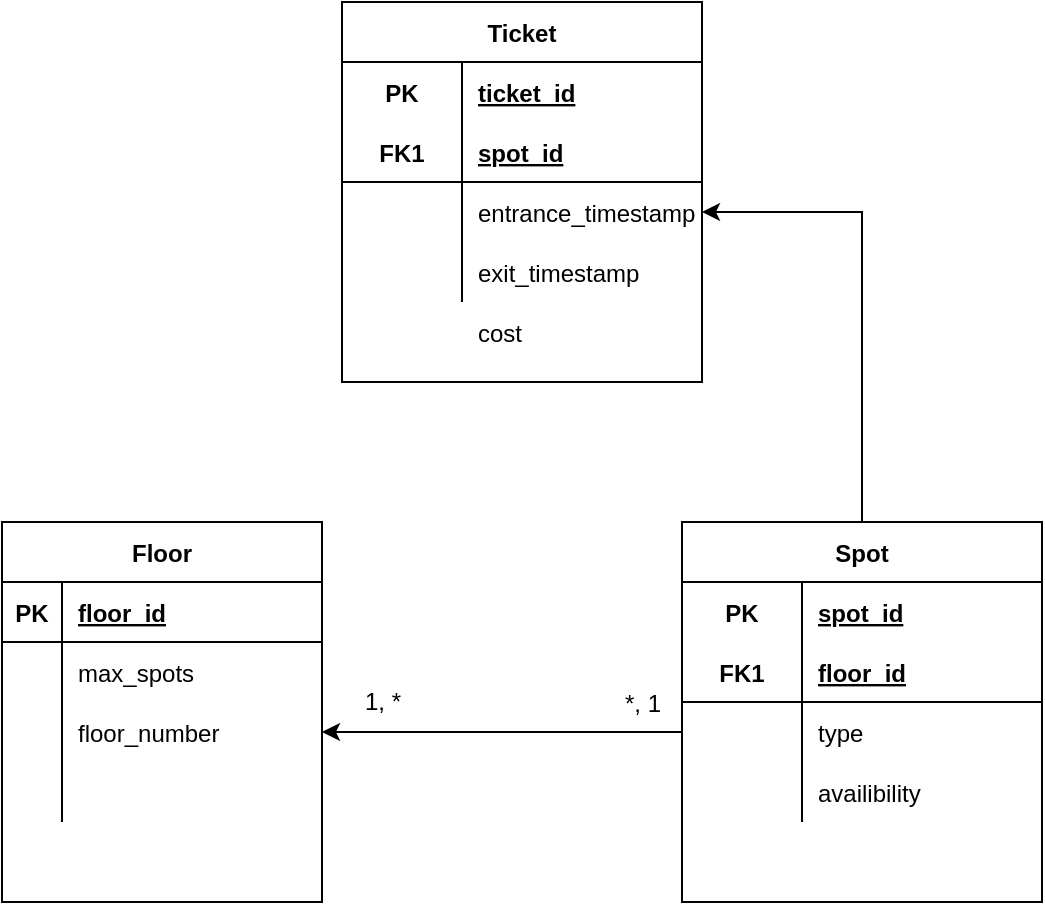 <mxfile version="20.2.8" type="device"><diagram id="4Dku3o1dPT4sSk9cNAd2" name="Page-1"><mxGraphModel dx="1426" dy="724" grid="1" gridSize="10" guides="1" tooltips="1" connect="1" arrows="1" fold="1" page="1" pageScale="1" pageWidth="827" pageHeight="1169" math="0" shadow="0"><root><mxCell id="0"/><mxCell id="1" parent="0"/><mxCell id="1g5H6S65jIl1ZgoQQO-4-1" value="Floor" style="shape=table;startSize=30;container=1;collapsible=1;childLayout=tableLayout;fixedRows=1;rowLines=0;fontStyle=1;align=center;resizeLast=1;" vertex="1" parent="1"><mxGeometry x="110" y="380" width="160" height="190" as="geometry"/></mxCell><mxCell id="1g5H6S65jIl1ZgoQQO-4-2" value="" style="shape=tableRow;horizontal=0;startSize=0;swimlaneHead=0;swimlaneBody=0;fillColor=none;collapsible=0;dropTarget=0;points=[[0,0.5],[1,0.5]];portConstraint=eastwest;top=0;left=0;right=0;bottom=1;" vertex="1" parent="1g5H6S65jIl1ZgoQQO-4-1"><mxGeometry y="30" width="160" height="30" as="geometry"/></mxCell><mxCell id="1g5H6S65jIl1ZgoQQO-4-3" value="PK" style="shape=partialRectangle;connectable=0;fillColor=none;top=0;left=0;bottom=0;right=0;fontStyle=1;overflow=hidden;" vertex="1" parent="1g5H6S65jIl1ZgoQQO-4-2"><mxGeometry width="30" height="30" as="geometry"><mxRectangle width="30" height="30" as="alternateBounds"/></mxGeometry></mxCell><mxCell id="1g5H6S65jIl1ZgoQQO-4-4" value="floor_id" style="shape=partialRectangle;connectable=0;fillColor=none;top=0;left=0;bottom=0;right=0;align=left;spacingLeft=6;fontStyle=5;overflow=hidden;" vertex="1" parent="1g5H6S65jIl1ZgoQQO-4-2"><mxGeometry x="30" width="130" height="30" as="geometry"><mxRectangle width="130" height="30" as="alternateBounds"/></mxGeometry></mxCell><mxCell id="1g5H6S65jIl1ZgoQQO-4-5" value="" style="shape=tableRow;horizontal=0;startSize=0;swimlaneHead=0;swimlaneBody=0;fillColor=none;collapsible=0;dropTarget=0;points=[[0,0.5],[1,0.5]];portConstraint=eastwest;top=0;left=0;right=0;bottom=0;" vertex="1" parent="1g5H6S65jIl1ZgoQQO-4-1"><mxGeometry y="60" width="160" height="30" as="geometry"/></mxCell><mxCell id="1g5H6S65jIl1ZgoQQO-4-6" value="" style="shape=partialRectangle;connectable=0;fillColor=none;top=0;left=0;bottom=0;right=0;editable=1;overflow=hidden;" vertex="1" parent="1g5H6S65jIl1ZgoQQO-4-5"><mxGeometry width="30" height="30" as="geometry"><mxRectangle width="30" height="30" as="alternateBounds"/></mxGeometry></mxCell><mxCell id="1g5H6S65jIl1ZgoQQO-4-7" value="max_spots" style="shape=partialRectangle;connectable=0;fillColor=none;top=0;left=0;bottom=0;right=0;align=left;spacingLeft=6;overflow=hidden;" vertex="1" parent="1g5H6S65jIl1ZgoQQO-4-5"><mxGeometry x="30" width="130" height="30" as="geometry"><mxRectangle width="130" height="30" as="alternateBounds"/></mxGeometry></mxCell><mxCell id="1g5H6S65jIl1ZgoQQO-4-8" value="" style="shape=tableRow;horizontal=0;startSize=0;swimlaneHead=0;swimlaneBody=0;fillColor=none;collapsible=0;dropTarget=0;points=[[0,0.5],[1,0.5]];portConstraint=eastwest;top=0;left=0;right=0;bottom=0;" vertex="1" parent="1g5H6S65jIl1ZgoQQO-4-1"><mxGeometry y="90" width="160" height="30" as="geometry"/></mxCell><mxCell id="1g5H6S65jIl1ZgoQQO-4-9" value="" style="shape=partialRectangle;connectable=0;fillColor=none;top=0;left=0;bottom=0;right=0;editable=1;overflow=hidden;" vertex="1" parent="1g5H6S65jIl1ZgoQQO-4-8"><mxGeometry width="30" height="30" as="geometry"><mxRectangle width="30" height="30" as="alternateBounds"/></mxGeometry></mxCell><mxCell id="1g5H6S65jIl1ZgoQQO-4-10" value="floor_number" style="shape=partialRectangle;connectable=0;fillColor=none;top=0;left=0;bottom=0;right=0;align=left;spacingLeft=6;overflow=hidden;" vertex="1" parent="1g5H6S65jIl1ZgoQQO-4-8"><mxGeometry x="30" width="130" height="30" as="geometry"><mxRectangle width="130" height="30" as="alternateBounds"/></mxGeometry></mxCell><mxCell id="1g5H6S65jIl1ZgoQQO-4-11" value="" style="shape=tableRow;horizontal=0;startSize=0;swimlaneHead=0;swimlaneBody=0;fillColor=none;collapsible=0;dropTarget=0;points=[[0,0.5],[1,0.5]];portConstraint=eastwest;top=0;left=0;right=0;bottom=0;" vertex="1" parent="1g5H6S65jIl1ZgoQQO-4-1"><mxGeometry y="120" width="160" height="30" as="geometry"/></mxCell><mxCell id="1g5H6S65jIl1ZgoQQO-4-12" value="" style="shape=partialRectangle;connectable=0;fillColor=none;top=0;left=0;bottom=0;right=0;editable=1;overflow=hidden;" vertex="1" parent="1g5H6S65jIl1ZgoQQO-4-11"><mxGeometry width="30" height="30" as="geometry"><mxRectangle width="30" height="30" as="alternateBounds"/></mxGeometry></mxCell><mxCell id="1g5H6S65jIl1ZgoQQO-4-13" value="" style="shape=partialRectangle;connectable=0;fillColor=none;top=0;left=0;bottom=0;right=0;align=left;spacingLeft=6;overflow=hidden;" vertex="1" parent="1g5H6S65jIl1ZgoQQO-4-11"><mxGeometry x="30" width="130" height="30" as="geometry"><mxRectangle width="130" height="30" as="alternateBounds"/></mxGeometry></mxCell><mxCell id="1g5H6S65jIl1ZgoQQO-4-40" style="edgeStyle=orthogonalEdgeStyle;rounded=0;orthogonalLoop=1;jettySize=auto;html=1;entryX=1;entryY=0.5;entryDx=0;entryDy=0;" edge="1" parent="1" source="1g5H6S65jIl1ZgoQQO-4-27" target="1g5H6S65jIl1ZgoQQO-4-8"><mxGeometry relative="1" as="geometry"><Array as="points"><mxPoint x="400" y="485"/><mxPoint x="400" y="485"/></Array></mxGeometry></mxCell><mxCell id="1g5H6S65jIl1ZgoQQO-4-113" style="edgeStyle=orthogonalEdgeStyle;rounded=0;orthogonalLoop=1;jettySize=auto;html=1;entryX=1;entryY=0.5;entryDx=0;entryDy=0;" edge="1" parent="1" source="1g5H6S65jIl1ZgoQQO-4-27" target="1g5H6S65jIl1ZgoQQO-4-102"><mxGeometry relative="1" as="geometry"/></mxCell><mxCell id="1g5H6S65jIl1ZgoQQO-4-27" value="Spot" style="shape=table;startSize=30;container=1;collapsible=1;childLayout=tableLayout;fixedRows=1;rowLines=0;fontStyle=1;align=center;resizeLast=1;" vertex="1" parent="1"><mxGeometry x="450" y="380" width="180" height="190" as="geometry"/></mxCell><mxCell id="1g5H6S65jIl1ZgoQQO-4-28" value="" style="shape=tableRow;horizontal=0;startSize=0;swimlaneHead=0;swimlaneBody=0;fillColor=none;collapsible=0;dropTarget=0;points=[[0,0.5],[1,0.5]];portConstraint=eastwest;top=0;left=0;right=0;bottom=0;" vertex="1" parent="1g5H6S65jIl1ZgoQQO-4-27"><mxGeometry y="30" width="180" height="30" as="geometry"/></mxCell><mxCell id="1g5H6S65jIl1ZgoQQO-4-29" value="PK" style="shape=partialRectangle;connectable=0;fillColor=none;top=0;left=0;bottom=0;right=0;fontStyle=1;overflow=hidden;" vertex="1" parent="1g5H6S65jIl1ZgoQQO-4-28"><mxGeometry width="60" height="30" as="geometry"><mxRectangle width="60" height="30" as="alternateBounds"/></mxGeometry></mxCell><mxCell id="1g5H6S65jIl1ZgoQQO-4-30" value="spot_id" style="shape=partialRectangle;connectable=0;fillColor=none;top=0;left=0;bottom=0;right=0;align=left;spacingLeft=6;fontStyle=5;overflow=hidden;" vertex="1" parent="1g5H6S65jIl1ZgoQQO-4-28"><mxGeometry x="60" width="120" height="30" as="geometry"><mxRectangle width="120" height="30" as="alternateBounds"/></mxGeometry></mxCell><mxCell id="1g5H6S65jIl1ZgoQQO-4-31" value="" style="shape=tableRow;horizontal=0;startSize=0;swimlaneHead=0;swimlaneBody=0;fillColor=none;collapsible=0;dropTarget=0;points=[[0,0.5],[1,0.5]];portConstraint=eastwest;top=0;left=0;right=0;bottom=1;" vertex="1" parent="1g5H6S65jIl1ZgoQQO-4-27"><mxGeometry y="60" width="180" height="30" as="geometry"/></mxCell><mxCell id="1g5H6S65jIl1ZgoQQO-4-32" value="FK1" style="shape=partialRectangle;connectable=0;fillColor=none;top=0;left=0;bottom=0;right=0;fontStyle=1;overflow=hidden;" vertex="1" parent="1g5H6S65jIl1ZgoQQO-4-31"><mxGeometry width="60" height="30" as="geometry"><mxRectangle width="60" height="30" as="alternateBounds"/></mxGeometry></mxCell><mxCell id="1g5H6S65jIl1ZgoQQO-4-33" value="floor_id" style="shape=partialRectangle;connectable=0;fillColor=none;top=0;left=0;bottom=0;right=0;align=left;spacingLeft=6;fontStyle=5;overflow=hidden;" vertex="1" parent="1g5H6S65jIl1ZgoQQO-4-31"><mxGeometry x="60" width="120" height="30" as="geometry"><mxRectangle width="120" height="30" as="alternateBounds"/></mxGeometry></mxCell><mxCell id="1g5H6S65jIl1ZgoQQO-4-34" value="" style="shape=tableRow;horizontal=0;startSize=0;swimlaneHead=0;swimlaneBody=0;fillColor=none;collapsible=0;dropTarget=0;points=[[0,0.5],[1,0.5]];portConstraint=eastwest;top=0;left=0;right=0;bottom=0;" vertex="1" parent="1g5H6S65jIl1ZgoQQO-4-27"><mxGeometry y="90" width="180" height="30" as="geometry"/></mxCell><mxCell id="1g5H6S65jIl1ZgoQQO-4-35" value="" style="shape=partialRectangle;connectable=0;fillColor=none;top=0;left=0;bottom=0;right=0;editable=1;overflow=hidden;" vertex="1" parent="1g5H6S65jIl1ZgoQQO-4-34"><mxGeometry width="60" height="30" as="geometry"><mxRectangle width="60" height="30" as="alternateBounds"/></mxGeometry></mxCell><mxCell id="1g5H6S65jIl1ZgoQQO-4-36" value="type" style="shape=partialRectangle;connectable=0;fillColor=none;top=0;left=0;bottom=0;right=0;align=left;spacingLeft=6;overflow=hidden;" vertex="1" parent="1g5H6S65jIl1ZgoQQO-4-34"><mxGeometry x="60" width="120" height="30" as="geometry"><mxRectangle width="120" height="30" as="alternateBounds"/></mxGeometry></mxCell><mxCell id="1g5H6S65jIl1ZgoQQO-4-37" value="" style="shape=tableRow;horizontal=0;startSize=0;swimlaneHead=0;swimlaneBody=0;fillColor=none;collapsible=0;dropTarget=0;points=[[0,0.5],[1,0.5]];portConstraint=eastwest;top=0;left=0;right=0;bottom=0;" vertex="1" parent="1g5H6S65jIl1ZgoQQO-4-27"><mxGeometry y="120" width="180" height="30" as="geometry"/></mxCell><mxCell id="1g5H6S65jIl1ZgoQQO-4-38" value="" style="shape=partialRectangle;connectable=0;fillColor=none;top=0;left=0;bottom=0;right=0;editable=1;overflow=hidden;" vertex="1" parent="1g5H6S65jIl1ZgoQQO-4-37"><mxGeometry width="60" height="30" as="geometry"><mxRectangle width="60" height="30" as="alternateBounds"/></mxGeometry></mxCell><mxCell id="1g5H6S65jIl1ZgoQQO-4-39" value="" style="shape=partialRectangle;connectable=0;fillColor=none;top=0;left=0;bottom=0;right=0;align=left;spacingLeft=6;overflow=hidden;" vertex="1" parent="1g5H6S65jIl1ZgoQQO-4-37"><mxGeometry x="60" width="120" height="30" as="geometry"><mxRectangle width="120" height="30" as="alternateBounds"/></mxGeometry></mxCell><mxCell id="1g5H6S65jIl1ZgoQQO-4-41" value="1, *" style="text;html=1;align=center;verticalAlign=middle;resizable=0;points=[];autosize=1;strokeColor=none;fillColor=none;" vertex="1" parent="1"><mxGeometry x="280" y="455" width="40" height="30" as="geometry"/></mxCell><mxCell id="1g5H6S65jIl1ZgoQQO-4-42" value="*, 1" style="text;html=1;align=center;verticalAlign=middle;resizable=0;points=[];autosize=1;strokeColor=none;fillColor=none;" vertex="1" parent="1"><mxGeometry x="410" y="456" width="40" height="30" as="geometry"/></mxCell><mxCell id="1g5H6S65jIl1ZgoQQO-4-95" value="Ticket" style="shape=table;startSize=30;container=1;collapsible=1;childLayout=tableLayout;fixedRows=1;rowLines=0;fontStyle=1;align=center;resizeLast=1;" vertex="1" parent="1"><mxGeometry x="280" y="120" width="180" height="190" as="geometry"/></mxCell><mxCell id="1g5H6S65jIl1ZgoQQO-4-96" value="" style="shape=tableRow;horizontal=0;startSize=0;swimlaneHead=0;swimlaneBody=0;fillColor=none;collapsible=0;dropTarget=0;points=[[0,0.5],[1,0.5]];portConstraint=eastwest;top=0;left=0;right=0;bottom=0;" vertex="1" parent="1g5H6S65jIl1ZgoQQO-4-95"><mxGeometry y="30" width="180" height="30" as="geometry"/></mxCell><mxCell id="1g5H6S65jIl1ZgoQQO-4-97" value="PK" style="shape=partialRectangle;connectable=0;fillColor=none;top=0;left=0;bottom=0;right=0;fontStyle=1;overflow=hidden;" vertex="1" parent="1g5H6S65jIl1ZgoQQO-4-96"><mxGeometry width="60" height="30" as="geometry"><mxRectangle width="60" height="30" as="alternateBounds"/></mxGeometry></mxCell><mxCell id="1g5H6S65jIl1ZgoQQO-4-98" value="ticket_id" style="shape=partialRectangle;connectable=0;fillColor=none;top=0;left=0;bottom=0;right=0;align=left;spacingLeft=6;fontStyle=5;overflow=hidden;" vertex="1" parent="1g5H6S65jIl1ZgoQQO-4-96"><mxGeometry x="60" width="120" height="30" as="geometry"><mxRectangle width="120" height="30" as="alternateBounds"/></mxGeometry></mxCell><mxCell id="1g5H6S65jIl1ZgoQQO-4-99" value="" style="shape=tableRow;horizontal=0;startSize=0;swimlaneHead=0;swimlaneBody=0;fillColor=none;collapsible=0;dropTarget=0;points=[[0,0.5],[1,0.5]];portConstraint=eastwest;top=0;left=0;right=0;bottom=1;" vertex="1" parent="1g5H6S65jIl1ZgoQQO-4-95"><mxGeometry y="60" width="180" height="30" as="geometry"/></mxCell><mxCell id="1g5H6S65jIl1ZgoQQO-4-100" value="FK1" style="shape=partialRectangle;connectable=0;fillColor=none;top=0;left=0;bottom=0;right=0;fontStyle=1;overflow=hidden;" vertex="1" parent="1g5H6S65jIl1ZgoQQO-4-99"><mxGeometry width="60" height="30" as="geometry"><mxRectangle width="60" height="30" as="alternateBounds"/></mxGeometry></mxCell><mxCell id="1g5H6S65jIl1ZgoQQO-4-101" value="spot_id" style="shape=partialRectangle;connectable=0;fillColor=none;top=0;left=0;bottom=0;right=0;align=left;spacingLeft=6;fontStyle=5;overflow=hidden;" vertex="1" parent="1g5H6S65jIl1ZgoQQO-4-99"><mxGeometry x="60" width="120" height="30" as="geometry"><mxRectangle width="120" height="30" as="alternateBounds"/></mxGeometry></mxCell><mxCell id="1g5H6S65jIl1ZgoQQO-4-102" value="" style="shape=tableRow;horizontal=0;startSize=0;swimlaneHead=0;swimlaneBody=0;fillColor=none;collapsible=0;dropTarget=0;points=[[0,0.5],[1,0.5]];portConstraint=eastwest;top=0;left=0;right=0;bottom=0;" vertex="1" parent="1g5H6S65jIl1ZgoQQO-4-95"><mxGeometry y="90" width="180" height="30" as="geometry"/></mxCell><mxCell id="1g5H6S65jIl1ZgoQQO-4-103" value="" style="shape=partialRectangle;connectable=0;fillColor=none;top=0;left=0;bottom=0;right=0;editable=1;overflow=hidden;" vertex="1" parent="1g5H6S65jIl1ZgoQQO-4-102"><mxGeometry width="60" height="30" as="geometry"><mxRectangle width="60" height="30" as="alternateBounds"/></mxGeometry></mxCell><mxCell id="1g5H6S65jIl1ZgoQQO-4-104" value="entrance_timestamp" style="shape=partialRectangle;connectable=0;fillColor=none;top=0;left=0;bottom=0;right=0;align=left;spacingLeft=6;overflow=hidden;" vertex="1" parent="1g5H6S65jIl1ZgoQQO-4-102"><mxGeometry x="60" width="120" height="30" as="geometry"><mxRectangle width="120" height="30" as="alternateBounds"/></mxGeometry></mxCell><mxCell id="1g5H6S65jIl1ZgoQQO-4-105" value="" style="shape=tableRow;horizontal=0;startSize=0;swimlaneHead=0;swimlaneBody=0;fillColor=none;collapsible=0;dropTarget=0;points=[[0,0.5],[1,0.5]];portConstraint=eastwest;top=0;left=0;right=0;bottom=0;" vertex="1" parent="1g5H6S65jIl1ZgoQQO-4-95"><mxGeometry y="120" width="180" height="30" as="geometry"/></mxCell><mxCell id="1g5H6S65jIl1ZgoQQO-4-106" value="" style="shape=partialRectangle;connectable=0;fillColor=none;top=0;left=0;bottom=0;right=0;editable=1;overflow=hidden;" vertex="1" parent="1g5H6S65jIl1ZgoQQO-4-105"><mxGeometry width="60" height="30" as="geometry"><mxRectangle width="60" height="30" as="alternateBounds"/></mxGeometry></mxCell><mxCell id="1g5H6S65jIl1ZgoQQO-4-107" value="exit_timestamp" style="shape=partialRectangle;connectable=0;fillColor=none;top=0;left=0;bottom=0;right=0;align=left;spacingLeft=6;overflow=hidden;" vertex="1" parent="1g5H6S65jIl1ZgoQQO-4-105"><mxGeometry x="60" width="120" height="30" as="geometry"><mxRectangle width="120" height="30" as="alternateBounds"/></mxGeometry></mxCell><mxCell id="1g5H6S65jIl1ZgoQQO-4-111" value="availibility" style="shape=partialRectangle;connectable=0;fillColor=none;top=0;left=0;bottom=0;right=0;align=left;spacingLeft=6;overflow=hidden;" vertex="1" parent="1"><mxGeometry x="510" y="500" width="120" height="30" as="geometry"><mxRectangle width="120" height="30" as="alternateBounds"/></mxGeometry></mxCell><mxCell id="1g5H6S65jIl1ZgoQQO-4-112" value="" style="shape=partialRectangle;connectable=0;fillColor=none;top=0;left=0;bottom=0;right=0;align=left;spacingLeft=6;overflow=hidden;" vertex="1" parent="1"><mxGeometry x="510" y="530" width="120" height="30" as="geometry"><mxRectangle width="120" height="30" as="alternateBounds"/></mxGeometry></mxCell><mxCell id="1g5H6S65jIl1ZgoQQO-4-114" value="cost" style="shape=partialRectangle;connectable=0;fillColor=none;top=0;left=0;bottom=0;right=0;align=left;spacingLeft=6;overflow=hidden;" vertex="1" parent="1"><mxGeometry x="340" y="270" width="120" height="30" as="geometry"><mxRectangle width="120" height="30" as="alternateBounds"/></mxGeometry></mxCell></root></mxGraphModel></diagram></mxfile>